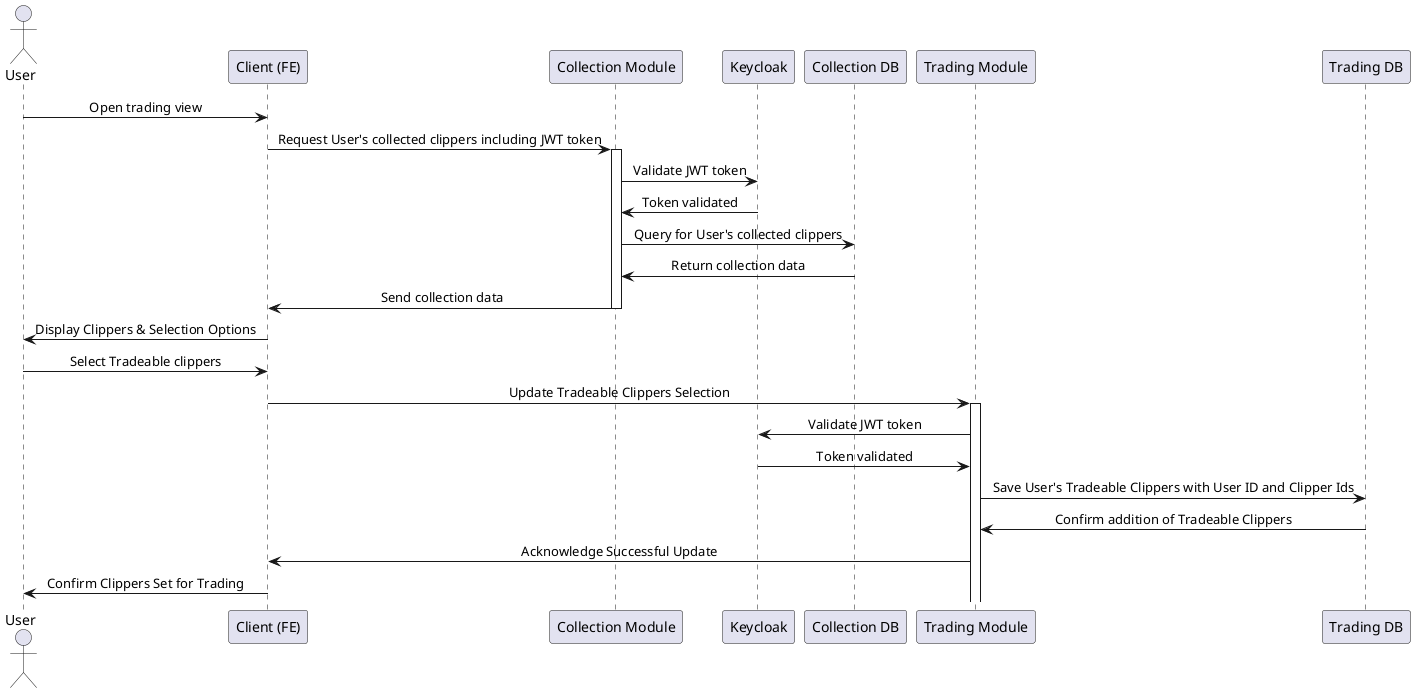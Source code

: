 @startuml
skinparam SequenceMessageAlignment center
actor User
participant "Client (FE)" as Client
participant "Collection Module" as Collection
participant "Keycloak" as Auth
participant "Collection DB" as CollectionDB
participant "Trading Module" as Trading
participant "Trading DB" as TradingDB

User -> Client: Open trading view
Client -> Collection: Request User's collected clippers including JWT token

activate Collection
Collection -> Auth: Validate JWT token
Auth -> Collection: Token validated

Collection -> CollectionDB: Query for User's collected clippers
CollectionDB -> Collection: Return collection data

Collection -> Client: Send collection data
deactivate Collection
Client -> User: Display Clippers & Selection Options

User -> Client: Select Tradeable clippers
Client -> Trading: Update Tradeable Clippers Selection
activate Trading

Trading -> Auth: Validate JWT token
Auth -> Trading: Token validated

Trading -> TradingDB: Save User's Tradeable Clippers with User ID and Clipper Ids
TradingDB -> Trading: Confirm addition of Tradeable Clippers

Trading -> Client: Acknowledge Successful Update
Client -> User: Confirm Clippers Set for Trading
@enduml
